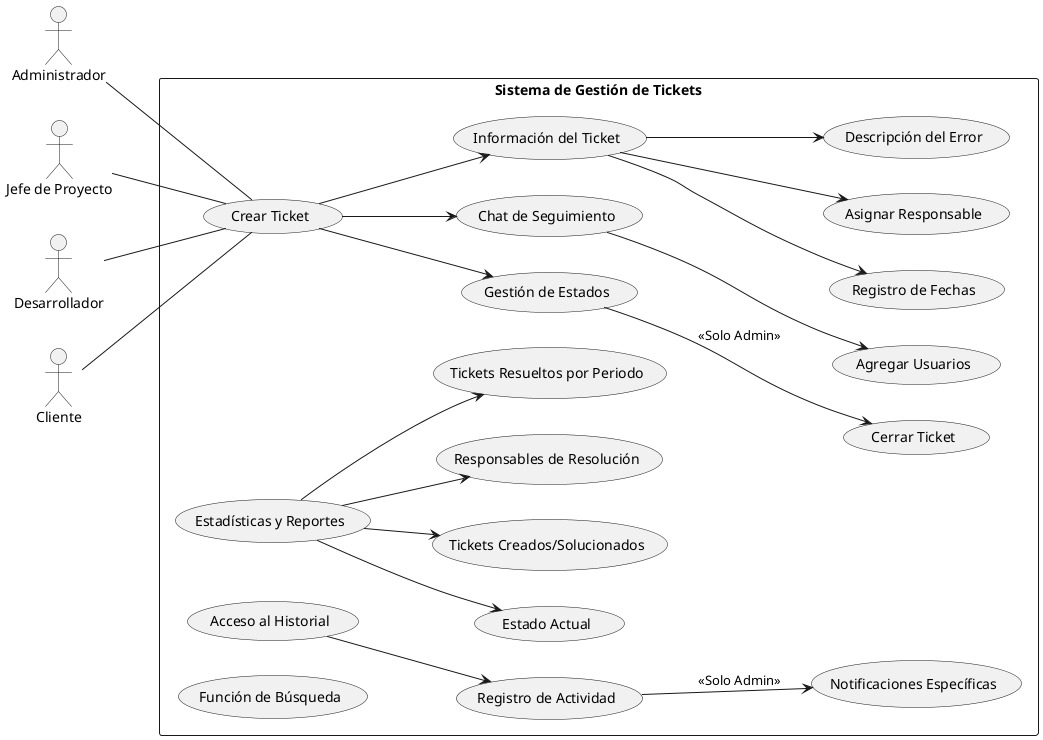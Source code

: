 @startuml

left to right direction

actor Administrador as Admin
actor "Jefe de Proyecto" as JefeProyecto
actor Desarrollador as Dev
actor Cliente as Client

rectangle "Sistema de Gestión de Tickets" {
    Admin -- (Crear Ticket)
    JefeProyecto -- (Crear Ticket)
    Dev -- (Crear Ticket)
    Client -- (Crear Ticket)
    
    (Crear Ticket) --> (Gestión de Estados)
    (Crear Ticket) --> (Chat de Seguimiento)
    (Crear Ticket) --> (Información del Ticket)
    (Gestión de Estados) --> (Cerrar Ticket) : <<Solo Admin>>
    (Chat de Seguimiento) --> (Agregar Usuarios)
    (Información del Ticket) --> (Registro de Fechas)
    (Información del Ticket) --> (Asignar Responsable)
    (Información del Ticket) --> (Descripción del Error)
    
    (Estadísticas y Reportes) --> (Estado Actual)
    (Estadísticas y Reportes) --> (Tickets Creados/Solucionados)
    (Estadísticas y Reportes) --> (Responsables de Resolución)
    (Estadísticas y Reportes) --> (Tickets Resueltos por Periodo)
    
    (Acceso al Historial) --> (Registro de Actividad)
    (Registro de Actividad) --> (Notificaciones Específicas) : <<Solo Admin>>
    (Función de Búsqueda)
    
    
}
@enduml